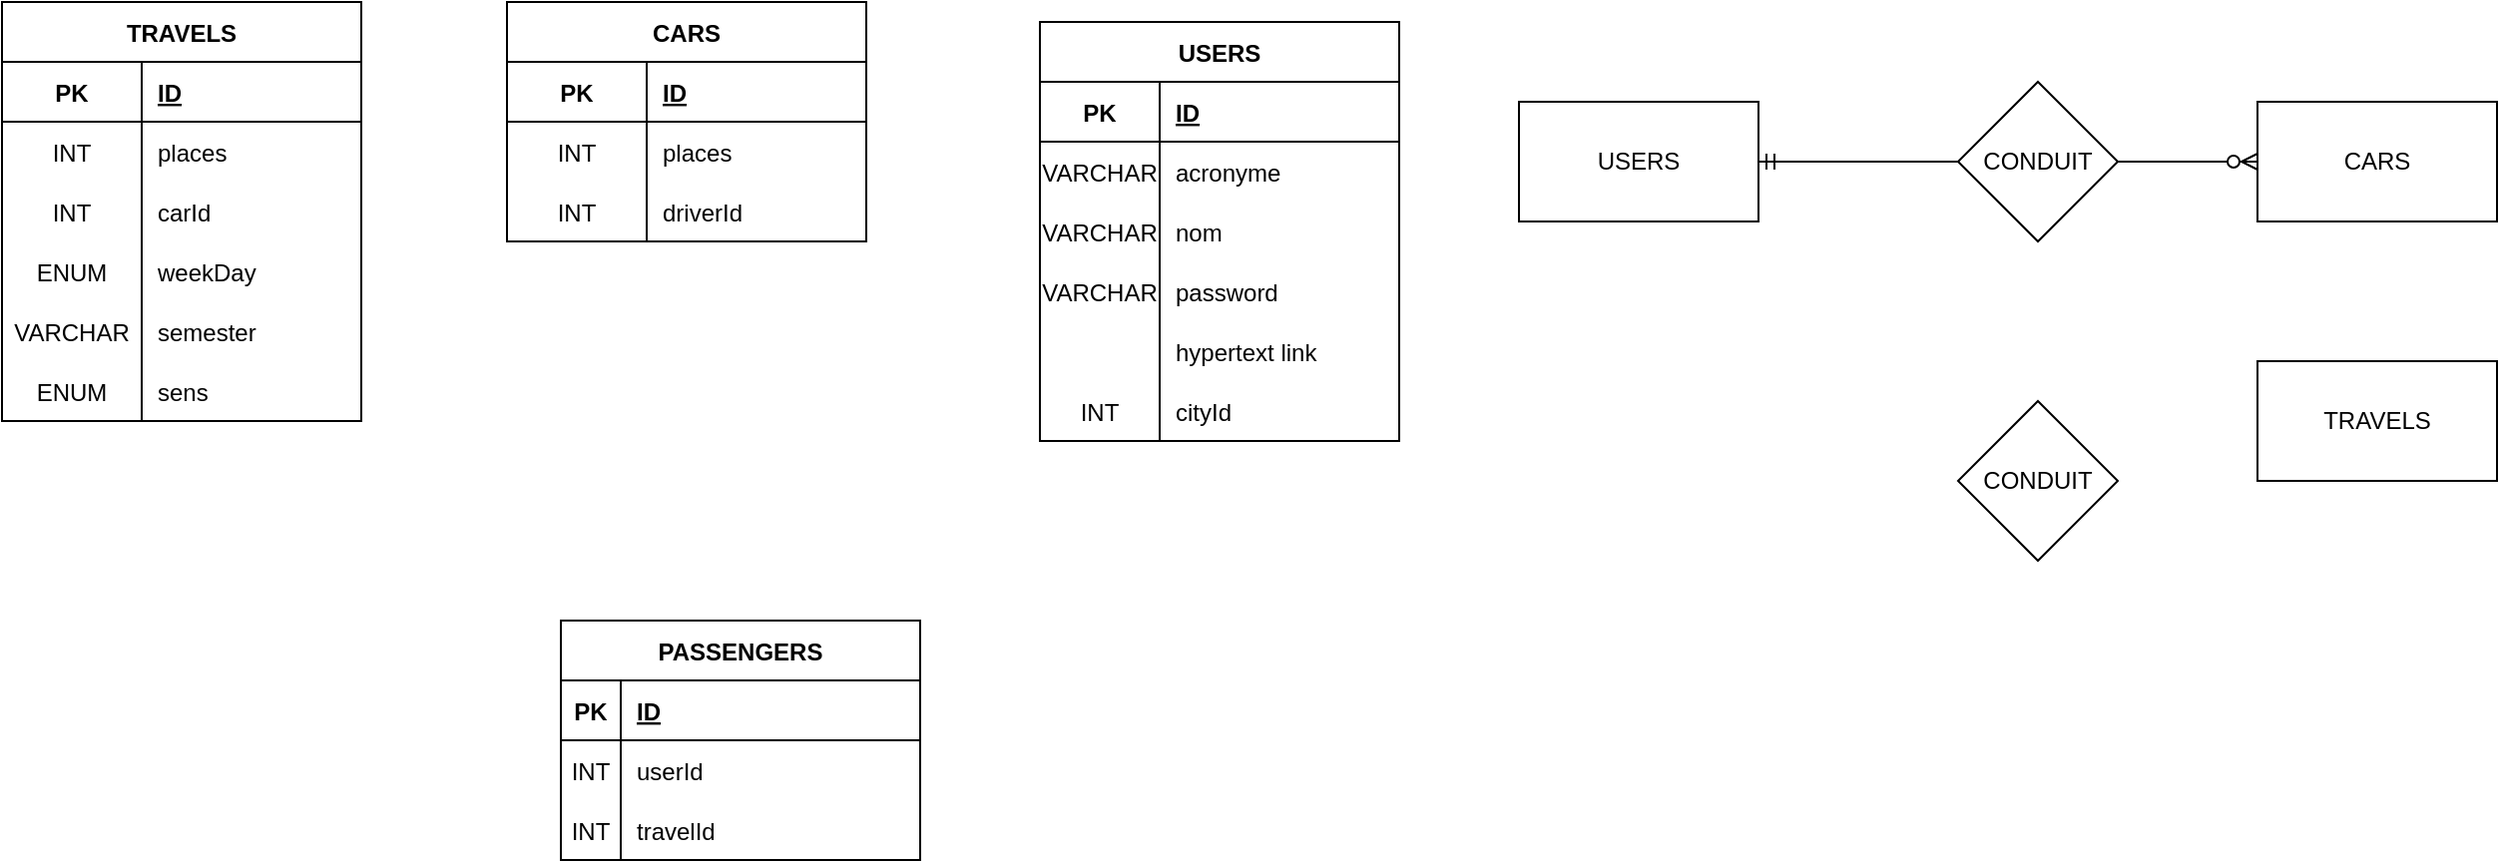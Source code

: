 <mxfile version="14.2.9" type="device"><diagram id="tJL51lGxHYbfHjKpyGnu" name="Page-1"><mxGraphModel dx="1251" dy="847" grid="1" gridSize="10" guides="1" tooltips="1" connect="1" arrows="1" fold="1" page="1" pageScale="1" pageWidth="827" pageHeight="1169" math="0" shadow="0"><root><mxCell id="0"/><mxCell id="1" parent="0"/><mxCell id="_wrzJ4mAubhbmtXeV2dr-9" value="TRAVELS" style="shape=table;startSize=30;container=1;collapsible=1;childLayout=tableLayout;fixedRows=1;rowLines=0;fontStyle=1;align=center;resizeLast=1;" parent="1" vertex="1"><mxGeometry x="70" y="90" width="180" height="210" as="geometry"/></mxCell><mxCell id="_wrzJ4mAubhbmtXeV2dr-10" value="" style="shape=partialRectangle;collapsible=0;dropTarget=0;pointerEvents=0;fillColor=none;top=0;left=0;bottom=1;right=0;points=[[0,0.5],[1,0.5]];portConstraint=eastwest;" parent="_wrzJ4mAubhbmtXeV2dr-9" vertex="1"><mxGeometry y="30" width="180" height="30" as="geometry"/></mxCell><mxCell id="_wrzJ4mAubhbmtXeV2dr-11" value="PK" style="shape=partialRectangle;connectable=0;fillColor=none;top=0;left=0;bottom=0;right=0;fontStyle=1;overflow=hidden;" parent="_wrzJ4mAubhbmtXeV2dr-10" vertex="1"><mxGeometry width="70" height="30" as="geometry"/></mxCell><mxCell id="_wrzJ4mAubhbmtXeV2dr-12" value="ID" style="shape=partialRectangle;connectable=0;fillColor=none;top=0;left=0;bottom=0;right=0;align=left;spacingLeft=6;fontStyle=5;overflow=hidden;" parent="_wrzJ4mAubhbmtXeV2dr-10" vertex="1"><mxGeometry x="70" width="110" height="30" as="geometry"/></mxCell><mxCell id="_wrzJ4mAubhbmtXeV2dr-13" value="" style="shape=partialRectangle;collapsible=0;dropTarget=0;pointerEvents=0;fillColor=none;top=0;left=0;bottom=0;right=0;points=[[0,0.5],[1,0.5]];portConstraint=eastwest;" parent="_wrzJ4mAubhbmtXeV2dr-9" vertex="1"><mxGeometry y="60" width="180" height="30" as="geometry"/></mxCell><mxCell id="_wrzJ4mAubhbmtXeV2dr-14" value="INT" style="shape=partialRectangle;connectable=0;fillColor=none;top=0;left=0;bottom=0;right=0;editable=1;overflow=hidden;" parent="_wrzJ4mAubhbmtXeV2dr-13" vertex="1"><mxGeometry width="70" height="30" as="geometry"/></mxCell><mxCell id="_wrzJ4mAubhbmtXeV2dr-15" value="places" style="shape=partialRectangle;connectable=0;fillColor=none;top=0;left=0;bottom=0;right=0;align=left;spacingLeft=6;overflow=hidden;" parent="_wrzJ4mAubhbmtXeV2dr-13" vertex="1"><mxGeometry x="70" width="110" height="30" as="geometry"/></mxCell><mxCell id="_wrzJ4mAubhbmtXeV2dr-16" value="" style="shape=partialRectangle;collapsible=0;dropTarget=0;pointerEvents=0;fillColor=none;top=0;left=0;bottom=0;right=0;points=[[0,0.5],[1,0.5]];portConstraint=eastwest;" parent="_wrzJ4mAubhbmtXeV2dr-9" vertex="1"><mxGeometry y="90" width="180" height="30" as="geometry"/></mxCell><mxCell id="_wrzJ4mAubhbmtXeV2dr-17" value="INT" style="shape=partialRectangle;connectable=0;fillColor=none;top=0;left=0;bottom=0;right=0;editable=1;overflow=hidden;" parent="_wrzJ4mAubhbmtXeV2dr-16" vertex="1"><mxGeometry width="70" height="30" as="geometry"/></mxCell><mxCell id="_wrzJ4mAubhbmtXeV2dr-18" value="carId" style="shape=partialRectangle;connectable=0;fillColor=none;top=0;left=0;bottom=0;right=0;align=left;spacingLeft=6;overflow=hidden;" parent="_wrzJ4mAubhbmtXeV2dr-16" vertex="1"><mxGeometry x="70" width="110" height="30" as="geometry"/></mxCell><mxCell id="m3U9S1xt5C86mtu_-H-J-4" style="shape=partialRectangle;collapsible=0;dropTarget=0;pointerEvents=0;fillColor=none;top=0;left=0;bottom=0;right=0;points=[[0,0.5],[1,0.5]];portConstraint=eastwest;" vertex="1" parent="_wrzJ4mAubhbmtXeV2dr-9"><mxGeometry y="120" width="180" height="30" as="geometry"/></mxCell><mxCell id="m3U9S1xt5C86mtu_-H-J-5" value="ENUM" style="shape=partialRectangle;connectable=0;fillColor=none;top=0;left=0;bottom=0;right=0;editable=1;overflow=hidden;" vertex="1" parent="m3U9S1xt5C86mtu_-H-J-4"><mxGeometry width="70" height="30" as="geometry"/></mxCell><mxCell id="m3U9S1xt5C86mtu_-H-J-6" value="weekDay" style="shape=partialRectangle;connectable=0;fillColor=none;top=0;left=0;bottom=0;right=0;align=left;spacingLeft=6;overflow=hidden;" vertex="1" parent="m3U9S1xt5C86mtu_-H-J-4"><mxGeometry x="70" width="110" height="30" as="geometry"/></mxCell><mxCell id="m3U9S1xt5C86mtu_-H-J-1" style="shape=partialRectangle;collapsible=0;dropTarget=0;pointerEvents=0;fillColor=none;top=0;left=0;bottom=0;right=0;points=[[0,0.5],[1,0.5]];portConstraint=eastwest;" vertex="1" parent="_wrzJ4mAubhbmtXeV2dr-9"><mxGeometry y="150" width="180" height="30" as="geometry"/></mxCell><mxCell id="m3U9S1xt5C86mtu_-H-J-2" value="VARCHAR" style="shape=partialRectangle;connectable=0;fillColor=none;top=0;left=0;bottom=0;right=0;editable=1;overflow=hidden;" vertex="1" parent="m3U9S1xt5C86mtu_-H-J-1"><mxGeometry width="70" height="30" as="geometry"/></mxCell><mxCell id="m3U9S1xt5C86mtu_-H-J-3" value="semester" style="shape=partialRectangle;connectable=0;fillColor=none;top=0;left=0;bottom=0;right=0;align=left;spacingLeft=6;overflow=hidden;" vertex="1" parent="m3U9S1xt5C86mtu_-H-J-1"><mxGeometry x="70" width="110" height="30" as="geometry"/></mxCell><mxCell id="m3U9S1xt5C86mtu_-H-J-10" style="shape=partialRectangle;collapsible=0;dropTarget=0;pointerEvents=0;fillColor=none;top=0;left=0;bottom=0;right=0;points=[[0,0.5],[1,0.5]];portConstraint=eastwest;" vertex="1" parent="_wrzJ4mAubhbmtXeV2dr-9"><mxGeometry y="180" width="180" height="30" as="geometry"/></mxCell><mxCell id="m3U9S1xt5C86mtu_-H-J-11" value="ENUM" style="shape=partialRectangle;connectable=0;fillColor=none;top=0;left=0;bottom=0;right=0;editable=1;overflow=hidden;" vertex="1" parent="m3U9S1xt5C86mtu_-H-J-10"><mxGeometry width="70" height="30" as="geometry"/></mxCell><mxCell id="m3U9S1xt5C86mtu_-H-J-12" value="sens" style="shape=partialRectangle;connectable=0;fillColor=none;top=0;left=0;bottom=0;right=0;align=left;spacingLeft=6;overflow=hidden;" vertex="1" parent="m3U9S1xt5C86mtu_-H-J-10"><mxGeometry x="70" width="110" height="30" as="geometry"/></mxCell><mxCell id="_wrzJ4mAubhbmtXeV2dr-49" value="PASSENGERS" style="shape=table;startSize=30;container=1;collapsible=1;childLayout=tableLayout;fixedRows=1;rowLines=0;fontStyle=1;align=center;resizeLast=1;" parent="1" vertex="1"><mxGeometry x="350" y="400" width="180" height="120" as="geometry"/></mxCell><mxCell id="_wrzJ4mAubhbmtXeV2dr-50" value="" style="shape=partialRectangle;collapsible=0;dropTarget=0;pointerEvents=0;fillColor=none;top=0;left=0;bottom=1;right=0;points=[[0,0.5],[1,0.5]];portConstraint=eastwest;" parent="_wrzJ4mAubhbmtXeV2dr-49" vertex="1"><mxGeometry y="30" width="180" height="30" as="geometry"/></mxCell><mxCell id="_wrzJ4mAubhbmtXeV2dr-51" value="PK" style="shape=partialRectangle;connectable=0;fillColor=none;top=0;left=0;bottom=0;right=0;fontStyle=1;overflow=hidden;" parent="_wrzJ4mAubhbmtXeV2dr-50" vertex="1"><mxGeometry width="30" height="30" as="geometry"/></mxCell><mxCell id="_wrzJ4mAubhbmtXeV2dr-52" value="ID" style="shape=partialRectangle;connectable=0;fillColor=none;top=0;left=0;bottom=0;right=0;align=left;spacingLeft=6;fontStyle=5;overflow=hidden;" parent="_wrzJ4mAubhbmtXeV2dr-50" vertex="1"><mxGeometry x="30" width="150" height="30" as="geometry"/></mxCell><mxCell id="_wrzJ4mAubhbmtXeV2dr-53" value="" style="shape=partialRectangle;collapsible=0;dropTarget=0;pointerEvents=0;fillColor=none;top=0;left=0;bottom=0;right=0;points=[[0,0.5],[1,0.5]];portConstraint=eastwest;" parent="_wrzJ4mAubhbmtXeV2dr-49" vertex="1"><mxGeometry y="60" width="180" height="30" as="geometry"/></mxCell><mxCell id="_wrzJ4mAubhbmtXeV2dr-54" value="INT" style="shape=partialRectangle;connectable=0;fillColor=none;top=0;left=0;bottom=0;right=0;editable=1;overflow=hidden;" parent="_wrzJ4mAubhbmtXeV2dr-53" vertex="1"><mxGeometry width="30" height="30" as="geometry"/></mxCell><mxCell id="_wrzJ4mAubhbmtXeV2dr-55" value="userId" style="shape=partialRectangle;connectable=0;fillColor=none;top=0;left=0;bottom=0;right=0;align=left;spacingLeft=6;overflow=hidden;" parent="_wrzJ4mAubhbmtXeV2dr-53" vertex="1"><mxGeometry x="30" width="150" height="30" as="geometry"/></mxCell><mxCell id="_wrzJ4mAubhbmtXeV2dr-56" value="" style="shape=partialRectangle;collapsible=0;dropTarget=0;pointerEvents=0;fillColor=none;top=0;left=0;bottom=0;right=0;points=[[0,0.5],[1,0.5]];portConstraint=eastwest;" parent="_wrzJ4mAubhbmtXeV2dr-49" vertex="1"><mxGeometry y="90" width="180" height="30" as="geometry"/></mxCell><mxCell id="_wrzJ4mAubhbmtXeV2dr-57" value="INT" style="shape=partialRectangle;connectable=0;fillColor=none;top=0;left=0;bottom=0;right=0;editable=1;overflow=hidden;" parent="_wrzJ4mAubhbmtXeV2dr-56" vertex="1"><mxGeometry width="30" height="30" as="geometry"/></mxCell><mxCell id="_wrzJ4mAubhbmtXeV2dr-58" value="travelId" style="shape=partialRectangle;connectable=0;fillColor=none;top=0;left=0;bottom=0;right=0;align=left;spacingLeft=6;overflow=hidden;" parent="_wrzJ4mAubhbmtXeV2dr-56" vertex="1"><mxGeometry x="30" width="150" height="30" as="geometry"/></mxCell><mxCell id="_wrzJ4mAubhbmtXeV2dr-132" value="USERS" style="shape=table;startSize=30;container=1;collapsible=1;childLayout=tableLayout;fixedRows=1;rowLines=0;fontStyle=1;align=center;resizeLast=1;" parent="1" vertex="1"><mxGeometry x="590" y="100" width="180" height="210" as="geometry"/></mxCell><mxCell id="_wrzJ4mAubhbmtXeV2dr-133" value="" style="shape=partialRectangle;collapsible=0;dropTarget=0;pointerEvents=0;fillColor=none;top=0;left=0;bottom=1;right=0;points=[[0,0.5],[1,0.5]];portConstraint=eastwest;" parent="_wrzJ4mAubhbmtXeV2dr-132" vertex="1"><mxGeometry y="30" width="180" height="30" as="geometry"/></mxCell><mxCell id="_wrzJ4mAubhbmtXeV2dr-134" value="PK" style="shape=partialRectangle;connectable=0;fillColor=none;top=0;left=0;bottom=0;right=0;fontStyle=1;overflow=hidden;" parent="_wrzJ4mAubhbmtXeV2dr-133" vertex="1"><mxGeometry width="60" height="30" as="geometry"/></mxCell><mxCell id="_wrzJ4mAubhbmtXeV2dr-135" value="ID" style="shape=partialRectangle;connectable=0;fillColor=none;top=0;left=0;bottom=0;right=0;align=left;spacingLeft=6;fontStyle=5;overflow=hidden;" parent="_wrzJ4mAubhbmtXeV2dr-133" vertex="1"><mxGeometry x="60" width="120" height="30" as="geometry"/></mxCell><mxCell id="_wrzJ4mAubhbmtXeV2dr-136" value="" style="shape=partialRectangle;collapsible=0;dropTarget=0;pointerEvents=0;fillColor=none;top=0;left=0;bottom=0;right=0;points=[[0,0.5],[1,0.5]];portConstraint=eastwest;" parent="_wrzJ4mAubhbmtXeV2dr-132" vertex="1"><mxGeometry y="60" width="180" height="30" as="geometry"/></mxCell><mxCell id="_wrzJ4mAubhbmtXeV2dr-137" value="VARCHAR" style="shape=partialRectangle;connectable=0;fillColor=none;top=0;left=0;bottom=0;right=0;editable=1;overflow=hidden;" parent="_wrzJ4mAubhbmtXeV2dr-136" vertex="1"><mxGeometry width="60" height="30" as="geometry"/></mxCell><mxCell id="_wrzJ4mAubhbmtXeV2dr-138" value="acronyme" style="shape=partialRectangle;connectable=0;fillColor=none;top=0;left=0;bottom=0;right=0;align=left;spacingLeft=6;overflow=hidden;" parent="_wrzJ4mAubhbmtXeV2dr-136" vertex="1"><mxGeometry x="60" width="120" height="30" as="geometry"/></mxCell><mxCell id="_wrzJ4mAubhbmtXeV2dr-139" value="" style="shape=partialRectangle;collapsible=0;dropTarget=0;pointerEvents=0;fillColor=none;top=0;left=0;bottom=0;right=0;points=[[0,0.5],[1,0.5]];portConstraint=eastwest;" parent="_wrzJ4mAubhbmtXeV2dr-132" vertex="1"><mxGeometry y="90" width="180" height="30" as="geometry"/></mxCell><mxCell id="_wrzJ4mAubhbmtXeV2dr-140" value="VARCHAR" style="shape=partialRectangle;connectable=0;fillColor=none;top=0;left=0;bottom=0;right=0;editable=1;overflow=hidden;" parent="_wrzJ4mAubhbmtXeV2dr-139" vertex="1"><mxGeometry width="60" height="30" as="geometry"/></mxCell><mxCell id="_wrzJ4mAubhbmtXeV2dr-141" value="nom" style="shape=partialRectangle;connectable=0;fillColor=none;top=0;left=0;bottom=0;right=0;align=left;spacingLeft=6;overflow=hidden;" parent="_wrzJ4mAubhbmtXeV2dr-139" vertex="1"><mxGeometry x="60" width="120" height="30" as="geometry"/></mxCell><mxCell id="_wrzJ4mAubhbmtXeV2dr-148" style="shape=partialRectangle;collapsible=0;dropTarget=0;pointerEvents=0;fillColor=none;top=0;left=0;bottom=0;right=0;points=[[0,0.5],[1,0.5]];portConstraint=eastwest;" parent="_wrzJ4mAubhbmtXeV2dr-132" vertex="1"><mxGeometry y="120" width="180" height="30" as="geometry"/></mxCell><mxCell id="_wrzJ4mAubhbmtXeV2dr-149" value="VARCHAR" style="shape=partialRectangle;connectable=0;fillColor=none;top=0;left=0;bottom=0;right=0;editable=1;overflow=hidden;" parent="_wrzJ4mAubhbmtXeV2dr-148" vertex="1"><mxGeometry width="60" height="30" as="geometry"/></mxCell><mxCell id="_wrzJ4mAubhbmtXeV2dr-150" value="password" style="shape=partialRectangle;connectable=0;fillColor=none;top=0;left=0;bottom=0;right=0;align=left;spacingLeft=6;overflow=hidden;" parent="_wrzJ4mAubhbmtXeV2dr-148" vertex="1"><mxGeometry x="60" width="120" height="30" as="geometry"/></mxCell><mxCell id="_wrzJ4mAubhbmtXeV2dr-154" style="shape=partialRectangle;collapsible=0;dropTarget=0;pointerEvents=0;fillColor=none;top=0;left=0;bottom=0;right=0;points=[[0,0.5],[1,0.5]];portConstraint=eastwest;" parent="_wrzJ4mAubhbmtXeV2dr-132" vertex="1"><mxGeometry y="150" width="180" height="30" as="geometry"/></mxCell><mxCell id="_wrzJ4mAubhbmtXeV2dr-155" value="" style="shape=partialRectangle;connectable=0;fillColor=none;top=0;left=0;bottom=0;right=0;editable=1;overflow=hidden;" parent="_wrzJ4mAubhbmtXeV2dr-154" vertex="1"><mxGeometry width="60" height="30" as="geometry"/></mxCell><mxCell id="_wrzJ4mAubhbmtXeV2dr-156" value="hypertext link" style="shape=partialRectangle;connectable=0;fillColor=none;top=0;left=0;bottom=0;right=0;align=left;spacingLeft=6;overflow=hidden;" parent="_wrzJ4mAubhbmtXeV2dr-154" vertex="1"><mxGeometry x="60" width="120" height="30" as="geometry"/></mxCell><mxCell id="_wrzJ4mAubhbmtXeV2dr-157" style="shape=partialRectangle;collapsible=0;dropTarget=0;pointerEvents=0;fillColor=none;top=0;left=0;bottom=0;right=0;points=[[0,0.5],[1,0.5]];portConstraint=eastwest;" parent="_wrzJ4mAubhbmtXeV2dr-132" vertex="1"><mxGeometry y="180" width="180" height="30" as="geometry"/></mxCell><mxCell id="_wrzJ4mAubhbmtXeV2dr-158" value="INT" style="shape=partialRectangle;connectable=0;fillColor=none;top=0;left=0;bottom=0;right=0;editable=1;overflow=hidden;" parent="_wrzJ4mAubhbmtXeV2dr-157" vertex="1"><mxGeometry width="60" height="30" as="geometry"/></mxCell><mxCell id="_wrzJ4mAubhbmtXeV2dr-159" value="cityId" style="shape=partialRectangle;connectable=0;fillColor=none;top=0;left=0;bottom=0;right=0;align=left;spacingLeft=6;overflow=hidden;" parent="_wrzJ4mAubhbmtXeV2dr-157" vertex="1"><mxGeometry x="60" width="120" height="30" as="geometry"/></mxCell><mxCell id="m3U9S1xt5C86mtu_-H-J-16" value="USERS" style="rounded=0;whiteSpace=wrap;html=1;" vertex="1" parent="1"><mxGeometry x="830" y="140" width="120" height="60" as="geometry"/></mxCell><mxCell id="m3U9S1xt5C86mtu_-H-J-17" value="CARS" style="rounded=0;whiteSpace=wrap;html=1;" vertex="1" parent="1"><mxGeometry x="1200" y="140" width="120" height="60" as="geometry"/></mxCell><mxCell id="m3U9S1xt5C86mtu_-H-J-18" value="CONDUIT" style="rhombus;whiteSpace=wrap;html=1;" vertex="1" parent="1"><mxGeometry x="1050" y="130" width="80" height="80" as="geometry"/></mxCell><mxCell id="m3U9S1xt5C86mtu_-H-J-19" value="CONDUIT" style="rhombus;whiteSpace=wrap;html=1;" vertex="1" parent="1"><mxGeometry x="1050" y="290" width="80" height="80" as="geometry"/></mxCell><mxCell id="m3U9S1xt5C86mtu_-H-J-20" value="" style="endArrow=ERzeroToMany;html=1;entryX=0;entryY=0.5;entryDx=0;entryDy=0;endFill=1;exitX=1;exitY=0.5;exitDx=0;exitDy=0;" edge="1" parent="1" source="m3U9S1xt5C86mtu_-H-J-18" target="m3U9S1xt5C86mtu_-H-J-17"><mxGeometry width="50" height="50" relative="1" as="geometry"><mxPoint x="1050" y="250" as="sourcePoint"/><mxPoint x="1050" y="280" as="targetPoint"/></mxGeometry></mxCell><mxCell id="m3U9S1xt5C86mtu_-H-J-21" value="" style="endArrow=ERmandOne;html=1;entryX=1;entryY=0.5;entryDx=0;entryDy=0;endFill=0;exitX=0;exitY=0.5;exitDx=0;exitDy=0;" edge="1" parent="1" source="m3U9S1xt5C86mtu_-H-J-18" target="m3U9S1xt5C86mtu_-H-J-16"><mxGeometry width="50" height="50" relative="1" as="geometry"><mxPoint x="1060" y="260" as="sourcePoint"/><mxPoint x="1260" y="180" as="targetPoint"/></mxGeometry></mxCell><mxCell id="m3U9S1xt5C86mtu_-H-J-22" value="CARS" style="shape=table;startSize=30;container=1;collapsible=1;childLayout=tableLayout;fixedRows=1;rowLines=0;fontStyle=1;align=center;resizeLast=1;" vertex="1" parent="1"><mxGeometry x="323" y="90" width="180" height="120" as="geometry"/></mxCell><mxCell id="m3U9S1xt5C86mtu_-H-J-23" value="" style="shape=partialRectangle;collapsible=0;dropTarget=0;pointerEvents=0;fillColor=none;top=0;left=0;bottom=1;right=0;points=[[0,0.5],[1,0.5]];portConstraint=eastwest;" vertex="1" parent="m3U9S1xt5C86mtu_-H-J-22"><mxGeometry y="30" width="180" height="30" as="geometry"/></mxCell><mxCell id="m3U9S1xt5C86mtu_-H-J-24" value="PK" style="shape=partialRectangle;connectable=0;fillColor=none;top=0;left=0;bottom=0;right=0;fontStyle=1;overflow=hidden;" vertex="1" parent="m3U9S1xt5C86mtu_-H-J-23"><mxGeometry width="70" height="30" as="geometry"/></mxCell><mxCell id="m3U9S1xt5C86mtu_-H-J-25" value="ID" style="shape=partialRectangle;connectable=0;fillColor=none;top=0;left=0;bottom=0;right=0;align=left;spacingLeft=6;fontStyle=5;overflow=hidden;" vertex="1" parent="m3U9S1xt5C86mtu_-H-J-23"><mxGeometry x="70" width="110" height="30" as="geometry"/></mxCell><mxCell id="m3U9S1xt5C86mtu_-H-J-26" value="" style="shape=partialRectangle;collapsible=0;dropTarget=0;pointerEvents=0;fillColor=none;top=0;left=0;bottom=0;right=0;points=[[0,0.5],[1,0.5]];portConstraint=eastwest;" vertex="1" parent="m3U9S1xt5C86mtu_-H-J-22"><mxGeometry y="60" width="180" height="30" as="geometry"/></mxCell><mxCell id="m3U9S1xt5C86mtu_-H-J-27" value="INT" style="shape=partialRectangle;connectable=0;fillColor=none;top=0;left=0;bottom=0;right=0;editable=1;overflow=hidden;" vertex="1" parent="m3U9S1xt5C86mtu_-H-J-26"><mxGeometry width="70" height="30" as="geometry"/></mxCell><mxCell id="m3U9S1xt5C86mtu_-H-J-28" value="places" style="shape=partialRectangle;connectable=0;fillColor=none;top=0;left=0;bottom=0;right=0;align=left;spacingLeft=6;overflow=hidden;" vertex="1" parent="m3U9S1xt5C86mtu_-H-J-26"><mxGeometry x="70" width="110" height="30" as="geometry"/></mxCell><mxCell id="m3U9S1xt5C86mtu_-H-J-29" value="" style="shape=partialRectangle;collapsible=0;dropTarget=0;pointerEvents=0;fillColor=none;top=0;left=0;bottom=0;right=0;points=[[0,0.5],[1,0.5]];portConstraint=eastwest;" vertex="1" parent="m3U9S1xt5C86mtu_-H-J-22"><mxGeometry y="90" width="180" height="30" as="geometry"/></mxCell><mxCell id="m3U9S1xt5C86mtu_-H-J-30" value="INT" style="shape=partialRectangle;connectable=0;fillColor=none;top=0;left=0;bottom=0;right=0;editable=1;overflow=hidden;" vertex="1" parent="m3U9S1xt5C86mtu_-H-J-29"><mxGeometry width="70" height="30" as="geometry"/></mxCell><mxCell id="m3U9S1xt5C86mtu_-H-J-31" value="driverId" style="shape=partialRectangle;connectable=0;fillColor=none;top=0;left=0;bottom=0;right=0;align=left;spacingLeft=6;overflow=hidden;" vertex="1" parent="m3U9S1xt5C86mtu_-H-J-29"><mxGeometry x="70" width="110" height="30" as="geometry"/></mxCell><mxCell id="m3U9S1xt5C86mtu_-H-J-44" value="TRAVELS" style="rounded=0;whiteSpace=wrap;html=1;" vertex="1" parent="1"><mxGeometry x="1200" y="270" width="120" height="60" as="geometry"/></mxCell></root></mxGraphModel></diagram></mxfile>